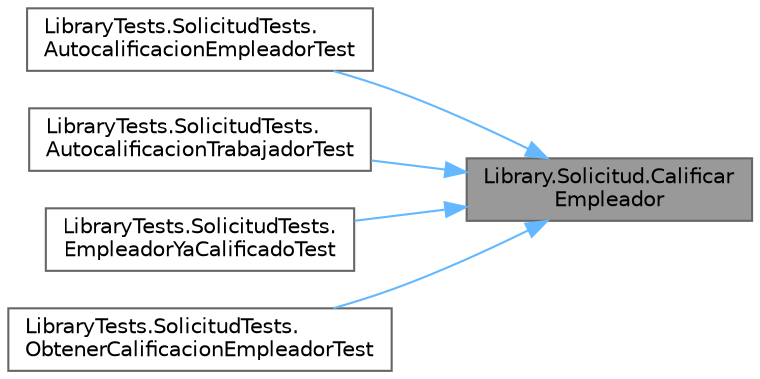 digraph "Library.Solicitud.CalificarEmpleador"
{
 // INTERACTIVE_SVG=YES
 // LATEX_PDF_SIZE
  bgcolor="transparent";
  edge [fontname=Helvetica,fontsize=10,labelfontname=Helvetica,labelfontsize=10];
  node [fontname=Helvetica,fontsize=10,shape=box,height=0.2,width=0.4];
  rankdir="RL";
  Node1 [label="Library.Solicitud.Calificar\lEmpleador",height=0.2,width=0.4,color="gray40", fillcolor="grey60", style="filled", fontcolor="black",tooltip="Método para calificar un empleador."];
  Node1 -> Node2 [dir="back",color="steelblue1",style="solid"];
  Node2 [label="LibraryTests.SolicitudTests.\lAutocalificacionEmpleadorTest",height=0.2,width=0.4,color="grey40", fillcolor="white", style="filled",URL="$classLibraryTests_1_1SolicitudTests.html#a70f6fe8c1b8ec69bc9135e26d58b9766",tooltip="Test para cuando un empleador puede ser autocalificado con la calificación neutra"];
  Node1 -> Node3 [dir="back",color="steelblue1",style="solid"];
  Node3 [label="LibraryTests.SolicitudTests.\lAutocalificacionTrabajadorTest",height=0.2,width=0.4,color="grey40", fillcolor="white", style="filled",URL="$classLibraryTests_1_1SolicitudTests.html#a9a339ca388cf06488f0b7d1c7f3f25e6",tooltip="Test para cuando un trabajador puede ser autocalificado con la calificación neutra"];
  Node1 -> Node4 [dir="back",color="steelblue1",style="solid"];
  Node4 [label="LibraryTests.SolicitudTests.\lEmpleadorYaCalificadoTest",height=0.2,width=0.4,color="grey40", fillcolor="white", style="filled",URL="$classLibraryTests_1_1SolicitudTests.html#a0f15a9d28e0c5a6417536b8c7add017c",tooltip="Test para verificar que un empleador queda calificado."];
  Node1 -> Node5 [dir="back",color="steelblue1",style="solid"];
  Node5 [label="LibraryTests.SolicitudTests.\lObtenerCalificacionEmpleadorTest",height=0.2,width=0.4,color="grey40", fillcolor="white", style="filled",URL="$classLibraryTests_1_1SolicitudTests.html#a358576beefab1b854aa06e81d950fbd3",tooltip="Test para obtener la calificación de un empleador."];
}

